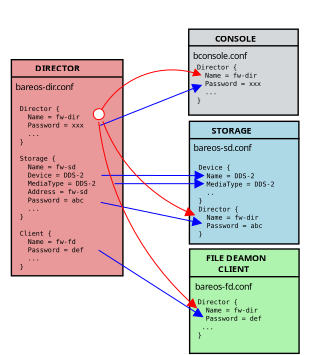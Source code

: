 <?xml version="1.0" encoding="UTF-8"?>
<dia:diagram xmlns:dia="http://www.lysator.liu.se/~alla/dia/">
  <dia:layer name="Background" visible="true">
    <dia:object type="Standard - Box" version="0" id="O0">
      <dia:attribute name="obj_pos">
        <dia:point val="13.915,18.065"/>
      </dia:attribute>
      <dia:attribute name="obj_bb">
        <dia:rectangle val="13.865,18.015;21.865,25.65"/>
      </dia:attribute>
      <dia:attribute name="elem_corner">
        <dia:point val="13.915,18.065"/>
      </dia:attribute>
      <dia:attribute name="elem_width">
        <dia:real val="7.9"/>
      </dia:attribute>
      <dia:attribute name="elem_height">
        <dia:real val="7.535"/>
      </dia:attribute>
      <dia:attribute name="inner_color">
        <dia:color val="#aef3ae"/>
      </dia:attribute>
      <dia:attribute name="show_background">
        <dia:boolean val="true"/>
      </dia:attribute>
    </dia:object>
    <dia:group>
      <dia:object type="Standard - Box" version="0" id="O1">
        <dia:attribute name="obj_pos">
          <dia:point val="13.9,8.85"/>
        </dia:attribute>
        <dia:attribute name="obj_bb">
          <dia:rectangle val="13.85,8.8;21.85,17.75"/>
        </dia:attribute>
        <dia:attribute name="elem_corner">
          <dia:point val="13.9,8.85"/>
        </dia:attribute>
        <dia:attribute name="elem_width">
          <dia:real val="7.9"/>
        </dia:attribute>
        <dia:attribute name="elem_height">
          <dia:real val="8.85"/>
        </dia:attribute>
        <dia:attribute name="inner_color">
          <dia:color val="#add8e6"/>
        </dia:attribute>
        <dia:attribute name="show_background">
          <dia:boolean val="true"/>
        </dia:attribute>
      </dia:object>
      <dia:object type="Standard - Text" version="0" id="O2">
        <dia:attribute name="obj_pos">
          <dia:point val="15.5,9.75"/>
        </dia:attribute>
        <dia:attribute name="obj_bb">
          <dia:rectangle val="15.5,9;19.65,10"/>
        </dia:attribute>
        <dia:attribute name="text">
          <dia:composite type="text">
            <dia:attribute name="string">
              <dia:string>#STORAGE #</dia:string>
            </dia:attribute>
            <dia:attribute name="font">
              <dia:font family="sans" style="80" name="Helvetica"/>
            </dia:attribute>
            <dia:attribute name="height">
              <dia:real val="0.8"/>
            </dia:attribute>
            <dia:attribute name="pos">
              <dia:point val="15.5,9.75"/>
            </dia:attribute>
            <dia:attribute name="color">
              <dia:color val="#000000"/>
            </dia:attribute>
            <dia:attribute name="alignment">
              <dia:enum val="0"/>
            </dia:attribute>
          </dia:composite>
        </dia:attribute>
      </dia:object>
      <dia:object type="Standard - Text" version="0" id="O3">
        <dia:attribute name="obj_pos">
          <dia:point val="14.2,11"/>
        </dia:attribute>
        <dia:attribute name="obj_bb">
          <dia:rectangle val="14.2,10.25;19.25,11.2"/>
        </dia:attribute>
        <dia:attribute name="text">
          <dia:composite type="text">
            <dia:attribute name="string">
              <dia:string>#bareos-sd.conf#</dia:string>
            </dia:attribute>
            <dia:attribute name="font">
              <dia:font family="sans" style="0" name="Helvetica"/>
            </dia:attribute>
            <dia:attribute name="height">
              <dia:real val="0.8"/>
            </dia:attribute>
            <dia:attribute name="pos">
              <dia:point val="14.2,11"/>
            </dia:attribute>
            <dia:attribute name="color">
              <dia:color val="#000000"/>
            </dia:attribute>
            <dia:attribute name="alignment">
              <dia:enum val="0"/>
            </dia:attribute>
          </dia:composite>
        </dia:attribute>
      </dia:object>
      <dia:object type="Standard - Line" version="0" id="O4">
        <dia:attribute name="obj_pos">
          <dia:point val="13.9,10.1"/>
        </dia:attribute>
        <dia:attribute name="obj_bb">
          <dia:rectangle val="13.85,10.05;21.9,10.15"/>
        </dia:attribute>
        <dia:attribute name="conn_endpoints">
          <dia:point val="13.9,10.1"/>
          <dia:point val="21.85,10.1"/>
        </dia:attribute>
        <dia:attribute name="numcp">
          <dia:int val="1"/>
        </dia:attribute>
      </dia:object>
      <dia:object type="Standard - Text" version="0" id="O5">
        <dia:attribute name="obj_pos">
          <dia:point val="14.55,12.35"/>
        </dia:attribute>
        <dia:attribute name="obj_bb">
          <dia:rectangle val="14.55,11.75;21.2,17.3"/>
        </dia:attribute>
        <dia:attribute name="text">
          <dia:composite type="text">
            <dia:attribute name="string">
              <dia:string>#Device {
  Name = DDS-2
  MediaType = DDS-2
  ..
}
Director {
  Name = fw-dir
  Password = abc
}#</dia:string>
            </dia:attribute>
            <dia:attribute name="font">
              <dia:font family="monospace" style="0" name="Courier"/>
            </dia:attribute>
            <dia:attribute name="height">
              <dia:real val="0.6"/>
            </dia:attribute>
            <dia:attribute name="pos">
              <dia:point val="14.55,12.35"/>
            </dia:attribute>
            <dia:attribute name="color">
              <dia:color val="#000000"/>
            </dia:attribute>
            <dia:attribute name="alignment">
              <dia:enum val="0"/>
            </dia:attribute>
          </dia:composite>
        </dia:attribute>
      </dia:object>
    </dia:group>
    <dia:group>
      <dia:object type="Standard - Box" version="0" id="O6">
        <dia:attribute name="obj_pos">
          <dia:point val="13.85,2.2"/>
        </dia:attribute>
        <dia:attribute name="obj_bb">
          <dia:rectangle val="13.8,2.15;21.8,8.45"/>
        </dia:attribute>
        <dia:attribute name="elem_corner">
          <dia:point val="13.85,2.2"/>
        </dia:attribute>
        <dia:attribute name="elem_width">
          <dia:real val="7.9"/>
        </dia:attribute>
        <dia:attribute name="elem_height">
          <dia:real val="6.2"/>
        </dia:attribute>
        <dia:attribute name="inner_color">
          <dia:color val="#d5d8da"/>
        </dia:attribute>
        <dia:attribute name="show_background">
          <dia:boolean val="true"/>
        </dia:attribute>
      </dia:object>
      <dia:object type="Standard - Text" version="0" id="O7">
        <dia:attribute name="obj_pos">
          <dia:point val="14.15,4.35"/>
        </dia:attribute>
        <dia:attribute name="obj_bb">
          <dia:rectangle val="14.15,3.6;18.95,4.55"/>
        </dia:attribute>
        <dia:attribute name="text">
          <dia:composite type="text">
            <dia:attribute name="string">
              <dia:string>#bconsole.conf#</dia:string>
            </dia:attribute>
            <dia:attribute name="font">
              <dia:font family="sans" style="0" name="Helvetica"/>
            </dia:attribute>
            <dia:attribute name="height">
              <dia:real val="0.8"/>
            </dia:attribute>
            <dia:attribute name="pos">
              <dia:point val="14.15,4.35"/>
            </dia:attribute>
            <dia:attribute name="color">
              <dia:color val="#000000"/>
            </dia:attribute>
            <dia:attribute name="alignment">
              <dia:enum val="0"/>
            </dia:attribute>
          </dia:composite>
        </dia:attribute>
      </dia:object>
      <dia:object type="Standard - Text" version="0" id="O8">
        <dia:attribute name="obj_pos">
          <dia:point val="15.75,3.1"/>
        </dia:attribute>
        <dia:attribute name="obj_bb">
          <dia:rectangle val="15.75,2.35;19.75,3.35"/>
        </dia:attribute>
        <dia:attribute name="text">
          <dia:composite type="text">
            <dia:attribute name="string">
              <dia:string>#CONSOLE#</dia:string>
            </dia:attribute>
            <dia:attribute name="font">
              <dia:font family="sans" style="80" name="Helvetica"/>
            </dia:attribute>
            <dia:attribute name="height">
              <dia:real val="0.8"/>
            </dia:attribute>
            <dia:attribute name="pos">
              <dia:point val="15.75,3.1"/>
            </dia:attribute>
            <dia:attribute name="color">
              <dia:color val="#000000"/>
            </dia:attribute>
            <dia:attribute name="alignment">
              <dia:enum val="0"/>
            </dia:attribute>
          </dia:composite>
        </dia:attribute>
      </dia:object>
      <dia:object type="Standard - Line" version="0" id="O9">
        <dia:attribute name="obj_pos">
          <dia:point val="13.8,3.4"/>
        </dia:attribute>
        <dia:attribute name="obj_bb">
          <dia:rectangle val="13.75,3.35;21.8,3.45"/>
        </dia:attribute>
        <dia:attribute name="conn_endpoints">
          <dia:point val="13.8,3.4"/>
          <dia:point val="21.75,3.4"/>
        </dia:attribute>
        <dia:attribute name="numcp">
          <dia:int val="1"/>
        </dia:attribute>
      </dia:object>
      <dia:object type="Standard - Text" version="0" id="O10">
        <dia:attribute name="obj_pos">
          <dia:point val="14.45,5.1"/>
        </dia:attribute>
        <dia:attribute name="obj_bb">
          <dia:rectangle val="14.45,4.5;20.05,7.65"/>
        </dia:attribute>
        <dia:attribute name="text">
          <dia:composite type="text">
            <dia:attribute name="string">
              <dia:string>#Director {
  Name = fw-dir
  Password = xxx
  ...
}#</dia:string>
            </dia:attribute>
            <dia:attribute name="font">
              <dia:font family="monospace" style="0" name="Courier"/>
            </dia:attribute>
            <dia:attribute name="height">
              <dia:real val="0.6"/>
            </dia:attribute>
            <dia:attribute name="pos">
              <dia:point val="14.45,5.1"/>
            </dia:attribute>
            <dia:attribute name="color">
              <dia:color val="#000000"/>
            </dia:attribute>
            <dia:attribute name="alignment">
              <dia:enum val="0"/>
            </dia:attribute>
          </dia:composite>
        </dia:attribute>
      </dia:object>
    </dia:group>
    <dia:object type="Standard - Text" version="0" id="O11">
      <dia:attribute name="obj_pos">
        <dia:point val="15.1,18.95"/>
      </dia:attribute>
      <dia:attribute name="obj_bb">
        <dia:rectangle val="15.1,18.2;20.6,20"/>
      </dia:attribute>
      <dia:attribute name="text">
        <dia:composite type="text">
          <dia:attribute name="string">
            <dia:string>#FILE DEAMON
      CLIENT#</dia:string>
          </dia:attribute>
          <dia:attribute name="font">
            <dia:font family="sans" style="80" name="Helvetica"/>
          </dia:attribute>
          <dia:attribute name="height">
            <dia:real val="0.8"/>
          </dia:attribute>
          <dia:attribute name="pos">
            <dia:point val="15.1,18.95"/>
          </dia:attribute>
          <dia:attribute name="color">
            <dia:color val="#000000"/>
          </dia:attribute>
          <dia:attribute name="alignment">
            <dia:enum val="0"/>
          </dia:attribute>
        </dia:composite>
      </dia:attribute>
    </dia:object>
    <dia:object type="Standard - Line" version="0" id="O12">
      <dia:attribute name="obj_pos">
        <dia:point val="13.865,20.065"/>
      </dia:attribute>
      <dia:attribute name="obj_bb">
        <dia:rectangle val="13.815,20.015;21.865,20.115"/>
      </dia:attribute>
      <dia:attribute name="conn_endpoints">
        <dia:point val="13.865,20.065"/>
        <dia:point val="21.815,20.065"/>
      </dia:attribute>
      <dia:attribute name="numcp">
        <dia:int val="1"/>
      </dia:attribute>
    </dia:object>
    <dia:object type="Standard - Text" version="0" id="O13">
      <dia:attribute name="obj_pos">
        <dia:point val="14.3,21"/>
      </dia:attribute>
      <dia:attribute name="obj_bb">
        <dia:rectangle val="14.3,20.25;19.15,21.2"/>
      </dia:attribute>
      <dia:attribute name="text">
        <dia:composite type="text">
          <dia:attribute name="string">
            <dia:string>#bareos-fd.conf#</dia:string>
          </dia:attribute>
          <dia:attribute name="font">
            <dia:font family="sans" style="0" name="Helvetica"/>
          </dia:attribute>
          <dia:attribute name="height">
            <dia:real val="0.8"/>
          </dia:attribute>
          <dia:attribute name="pos">
            <dia:point val="14.3,21"/>
          </dia:attribute>
          <dia:attribute name="color">
            <dia:color val="#000000"/>
          </dia:attribute>
          <dia:attribute name="alignment">
            <dia:enum val="0"/>
          </dia:attribute>
        </dia:composite>
      </dia:attribute>
    </dia:object>
    <dia:object type="Standard - Text" version="0" id="O14">
      <dia:attribute name="obj_pos">
        <dia:point val="15.35,22.65"/>
      </dia:attribute>
      <dia:attribute name="obj_bb">
        <dia:rectangle val="15.35,21.9;15.35,22.85"/>
      </dia:attribute>
      <dia:attribute name="text">
        <dia:composite type="text">
          <dia:attribute name="string">
            <dia:string>##</dia:string>
          </dia:attribute>
          <dia:attribute name="font">
            <dia:font family="sans" style="0" name="Helvetica"/>
          </dia:attribute>
          <dia:attribute name="height">
            <dia:real val="0.8"/>
          </dia:attribute>
          <dia:attribute name="pos">
            <dia:point val="15.35,22.65"/>
          </dia:attribute>
          <dia:attribute name="color">
            <dia:color val="#000000"/>
          </dia:attribute>
          <dia:attribute name="alignment">
            <dia:enum val="0"/>
          </dia:attribute>
        </dia:composite>
      </dia:attribute>
    </dia:object>
    <dia:object type="Standard - Text" version="0" id="O15">
      <dia:attribute name="obj_pos">
        <dia:point val="14.5,22.05"/>
      </dia:attribute>
      <dia:attribute name="obj_bb">
        <dia:rectangle val="14.5,21.45;20.1,24.6"/>
      </dia:attribute>
      <dia:attribute name="text">
        <dia:composite type="text">
          <dia:attribute name="string">
            <dia:string>#Director {
  Name = fw-dir
  Password = def
 ...
}#</dia:string>
          </dia:attribute>
          <dia:attribute name="font">
            <dia:font family="monospace" style="0" name="Courier"/>
          </dia:attribute>
          <dia:attribute name="height">
            <dia:real val="0.6"/>
          </dia:attribute>
          <dia:attribute name="pos">
            <dia:point val="14.5,22.05"/>
          </dia:attribute>
          <dia:attribute name="color">
            <dia:color val="#000000"/>
          </dia:attribute>
          <dia:attribute name="alignment">
            <dia:enum val="0"/>
          </dia:attribute>
        </dia:composite>
      </dia:attribute>
    </dia:object>
    <dia:group>
      <dia:object type="Standard - Box" version="0" id="O16">
        <dia:attribute name="obj_pos">
          <dia:point val="1.05,4.4"/>
        </dia:attribute>
        <dia:attribute name="obj_bb">
          <dia:rectangle val="1,4.35;9.15,20.05"/>
        </dia:attribute>
        <dia:attribute name="elem_corner">
          <dia:point val="1.05,4.4"/>
        </dia:attribute>
        <dia:attribute name="elem_width">
          <dia:real val="8.05"/>
        </dia:attribute>
        <dia:attribute name="elem_height">
          <dia:real val="15.6"/>
        </dia:attribute>
        <dia:attribute name="inner_color">
          <dia:color val="#e99999"/>
        </dia:attribute>
        <dia:attribute name="show_background">
          <dia:boolean val="true"/>
        </dia:attribute>
      </dia:object>
      <dia:object type="Standard - Text" version="0" id="O17">
        <dia:attribute name="obj_pos">
          <dia:point val="2.75,5.25"/>
        </dia:attribute>
        <dia:attribute name="obj_bb">
          <dia:rectangle val="2.75,4.5;7,5.5"/>
        </dia:attribute>
        <dia:attribute name="text">
          <dia:composite type="text">
            <dia:attribute name="string">
              <dia:string>#DIRECTOR#</dia:string>
            </dia:attribute>
            <dia:attribute name="font">
              <dia:font family="sans" style="80" name="Helvetica"/>
            </dia:attribute>
            <dia:attribute name="height">
              <dia:real val="0.8"/>
            </dia:attribute>
            <dia:attribute name="pos">
              <dia:point val="2.75,5.25"/>
            </dia:attribute>
            <dia:attribute name="color">
              <dia:color val="#000000"/>
            </dia:attribute>
            <dia:attribute name="alignment">
              <dia:enum val="0"/>
            </dia:attribute>
          </dia:composite>
        </dia:attribute>
      </dia:object>
      <dia:object type="Standard - Text" version="0" id="O18">
        <dia:attribute name="obj_pos">
          <dia:point val="1.35,6.6"/>
        </dia:attribute>
        <dia:attribute name="obj_bb">
          <dia:rectangle val="1.35,5.85;6.45,6.8"/>
        </dia:attribute>
        <dia:attribute name="text">
          <dia:composite type="text">
            <dia:attribute name="string">
              <dia:string>#bareos-dir.conf#</dia:string>
            </dia:attribute>
            <dia:attribute name="font">
              <dia:font family="sans" style="0" name="Helvetica"/>
            </dia:attribute>
            <dia:attribute name="height">
              <dia:real val="0.8"/>
            </dia:attribute>
            <dia:attribute name="pos">
              <dia:point val="1.35,6.6"/>
            </dia:attribute>
            <dia:attribute name="color">
              <dia:color val="#000000"/>
            </dia:attribute>
            <dia:attribute name="alignment">
              <dia:enum val="0"/>
            </dia:attribute>
          </dia:composite>
        </dia:attribute>
      </dia:object>
      <dia:object type="Standard - Text" version="0" id="O19">
        <dia:attribute name="obj_pos">
          <dia:point val="1.65,8.1"/>
        </dia:attribute>
        <dia:attribute name="obj_bb">
          <dia:rectangle val="1.65,7.481;8.319,20.288"/>
        </dia:attribute>
        <dia:attribute name="text">
          <dia:composite type="text">
            <dia:attribute name="string">
              <dia:string>#Director {
  Name = fw-dir
  Password = xxx
  ...
}

Storage {
  Name = fw-sd
  Device = DDS-2
  MediaType = DDS-2
  Address = fw-sd
  Password = abc
  ...
}

Client {
  Name = fw-fd
  Password = def
  ...
}
#</dia:string>
            </dia:attribute>
            <dia:attribute name="font">
              <dia:font family="monospace" style="0" name="Courier"/>
            </dia:attribute>
            <dia:attribute name="height">
              <dia:real val="0.6"/>
            </dia:attribute>
            <dia:attribute name="pos">
              <dia:point val="1.65,8.1"/>
            </dia:attribute>
            <dia:attribute name="color">
              <dia:color val="#000000"/>
            </dia:attribute>
            <dia:attribute name="alignment">
              <dia:enum val="0"/>
            </dia:attribute>
          </dia:composite>
        </dia:attribute>
      </dia:object>
      <dia:object type="Standard - Line" version="0" id="O20">
        <dia:attribute name="obj_pos">
          <dia:point val="1.1,5.65"/>
        </dia:attribute>
        <dia:attribute name="obj_bb">
          <dia:rectangle val="1.05,5.6;9.1,5.7"/>
        </dia:attribute>
        <dia:attribute name="conn_endpoints">
          <dia:point val="1.1,5.65"/>
          <dia:point val="9.05,5.65"/>
        </dia:attribute>
        <dia:attribute name="numcp">
          <dia:int val="1"/>
        </dia:attribute>
      </dia:object>
    </dia:group>
    <dia:object type="Standard - Line" version="0" id="O21">
      <dia:attribute name="obj_pos">
        <dia:point val="8.5,13.35"/>
      </dia:attribute>
      <dia:attribute name="obj_bb">
        <dia:rectangle val="8.5,12.75;14.9,13.95"/>
      </dia:attribute>
      <dia:attribute name="conn_endpoints">
        <dia:point val="8.5,13.35"/>
        <dia:point val="14.9,13.35"/>
      </dia:attribute>
      <dia:attribute name="numcp">
        <dia:int val="1"/>
      </dia:attribute>
      <dia:attribute name="line_color">
        <dia:color val="#0000ff"/>
      </dia:attribute>
      <dia:attribute name="line_width">
        <dia:real val="0"/>
      </dia:attribute>
      <dia:attribute name="end_arrow">
        <dia:enum val="3"/>
      </dia:attribute>
      <dia:attribute name="end_arrow_length">
        <dia:real val="0.6"/>
      </dia:attribute>
      <dia:attribute name="end_arrow_width">
        <dia:real val="0.6"/>
      </dia:attribute>
    </dia:object>
    <dia:object type="Standard - Line" version="0" id="O22">
      <dia:attribute name="obj_pos">
        <dia:point val="7.55,12.75"/>
      </dia:attribute>
      <dia:attribute name="obj_bb">
        <dia:rectangle val="7.55,12.165;14.916,13.365"/>
      </dia:attribute>
      <dia:attribute name="conn_endpoints">
        <dia:point val="7.55,12.75"/>
        <dia:point val="14.915,12.765"/>
      </dia:attribute>
      <dia:attribute name="numcp">
        <dia:int val="1"/>
      </dia:attribute>
      <dia:attribute name="line_color">
        <dia:color val="#0000ff"/>
      </dia:attribute>
      <dia:attribute name="line_width">
        <dia:real val="0"/>
      </dia:attribute>
      <dia:attribute name="end_arrow">
        <dia:enum val="3"/>
      </dia:attribute>
      <dia:attribute name="end_arrow_length">
        <dia:real val="0.6"/>
      </dia:attribute>
      <dia:attribute name="end_arrow_width">
        <dia:real val="0.6"/>
      </dia:attribute>
    </dia:object>
    <dia:object type="Standard - Line" version="0" id="O23">
      <dia:attribute name="obj_pos">
        <dia:point val="7.35,18.15"/>
      </dia:attribute>
      <dia:attribute name="obj_bb">
        <dia:rectangle val="7.35,18.15;15.173,23.455"/>
      </dia:attribute>
      <dia:attribute name="conn_endpoints">
        <dia:point val="7.35,18.15"/>
        <dia:point val="14.85,22.95"/>
      </dia:attribute>
      <dia:attribute name="numcp">
        <dia:int val="1"/>
      </dia:attribute>
      <dia:attribute name="line_color">
        <dia:color val="#0000ff"/>
      </dia:attribute>
      <dia:attribute name="line_width">
        <dia:real val="0"/>
      </dia:attribute>
      <dia:attribute name="end_arrow">
        <dia:enum val="3"/>
      </dia:attribute>
      <dia:attribute name="end_arrow_length">
        <dia:real val="0.6"/>
      </dia:attribute>
      <dia:attribute name="end_arrow_width">
        <dia:real val="0.6"/>
      </dia:attribute>
    </dia:object>
    <dia:object type="Standard - Line" version="0" id="O24">
      <dia:attribute name="obj_pos">
        <dia:point val="7.45,9.15"/>
      </dia:attribute>
      <dia:attribute name="obj_bb">
        <dia:rectangle val="7.45,5.692;14.972,9.15"/>
      </dia:attribute>
      <dia:attribute name="conn_endpoints">
        <dia:point val="7.45,9.15"/>
        <dia:point val="14.75,6.25"/>
      </dia:attribute>
      <dia:attribute name="numcp">
        <dia:int val="1"/>
      </dia:attribute>
      <dia:attribute name="line_color">
        <dia:color val="#0000ff"/>
      </dia:attribute>
      <dia:attribute name="line_width">
        <dia:real val="0"/>
      </dia:attribute>
      <dia:attribute name="end_arrow">
        <dia:enum val="3"/>
      </dia:attribute>
      <dia:attribute name="end_arrow_length">
        <dia:real val="0.6"/>
      </dia:attribute>
      <dia:attribute name="end_arrow_width">
        <dia:real val="0.6"/>
      </dia:attribute>
    </dia:object>
    <dia:object type="Standard - Line" version="0" id="O25">
      <dia:attribute name="obj_pos">
        <dia:point val="7.5,14.7"/>
      </dia:attribute>
      <dia:attribute name="obj_bb">
        <dia:rectangle val="7.5,14.7;14.872,16.788"/>
      </dia:attribute>
      <dia:attribute name="conn_endpoints">
        <dia:point val="7.5,14.7"/>
        <dia:point val="14.75,16.2"/>
      </dia:attribute>
      <dia:attribute name="numcp">
        <dia:int val="1"/>
      </dia:attribute>
      <dia:attribute name="line_color">
        <dia:color val="#0000ff"/>
      </dia:attribute>
      <dia:attribute name="line_width">
        <dia:real val="0"/>
      </dia:attribute>
      <dia:attribute name="end_arrow">
        <dia:enum val="3"/>
      </dia:attribute>
      <dia:attribute name="end_arrow_length">
        <dia:real val="0.6"/>
      </dia:attribute>
      <dia:attribute name="end_arrow_width">
        <dia:real val="0.6"/>
      </dia:attribute>
    </dia:object>
    <dia:object type="Standard - Arc" version="0" id="O26">
      <dia:attribute name="obj_pos">
        <dia:point val="7.2,8.7"/>
      </dia:attribute>
      <dia:attribute name="obj_bb">
        <dia:rectangle val="6.886,5.136;14.896,9.436"/>
      </dia:attribute>
      <dia:attribute name="conn_endpoints">
        <dia:point val="7.2,8.7"/>
        <dia:point val="14.7,5.5"/>
      </dia:attribute>
      <dia:attribute name="arc_color">
        <dia:color val="#ff0000"/>
      </dia:attribute>
      <dia:attribute name="curve_distance">
        <dia:real val="-1.617"/>
      </dia:attribute>
      <dia:attribute name="line_width">
        <dia:real val="0"/>
      </dia:attribute>
      <dia:attribute name="start_arrow">
        <dia:enum val="9"/>
      </dia:attribute>
      <dia:attribute name="start_arrow_length">
        <dia:real val="0.8"/>
      </dia:attribute>
      <dia:attribute name="start_arrow_width">
        <dia:real val="0.8"/>
      </dia:attribute>
      <dia:attribute name="end_arrow">
        <dia:enum val="3"/>
      </dia:attribute>
      <dia:attribute name="end_arrow_length">
        <dia:real val="0.5"/>
      </dia:attribute>
      <dia:attribute name="end_arrow_width">
        <dia:real val="0.5"/>
      </dia:attribute>
    </dia:object>
    <dia:object type="Standard - Arc" version="0" id="O27">
      <dia:attribute name="obj_pos">
        <dia:point val="7.65,8.85"/>
      </dia:attribute>
      <dia:attribute name="obj_bb">
        <dia:rectangle val="7.65,8.85;14.679,16.02"/>
      </dia:attribute>
      <dia:attribute name="conn_endpoints">
        <dia:point val="7.65,8.85"/>
        <dia:point val="14.25,15.6"/>
      </dia:attribute>
      <dia:attribute name="arc_color">
        <dia:color val="#ff0000"/>
      </dia:attribute>
      <dia:attribute name="curve_distance">
        <dia:real val="1"/>
      </dia:attribute>
      <dia:attribute name="line_width">
        <dia:real val="0"/>
      </dia:attribute>
      <dia:attribute name="end_arrow">
        <dia:enum val="3"/>
      </dia:attribute>
      <dia:attribute name="end_arrow_length">
        <dia:real val="0.6"/>
      </dia:attribute>
      <dia:attribute name="end_arrow_width">
        <dia:real val="0.6"/>
      </dia:attribute>
    </dia:object>
    <dia:object type="Standard - Arc" version="0" id="O28">
      <dia:attribute name="obj_pos">
        <dia:point val="7.35,8.9"/>
      </dia:attribute>
      <dia:attribute name="obj_bb">
        <dia:rectangle val="7.35,8.9;14.931,22.579"/>
      </dia:attribute>
      <dia:attribute name="conn_endpoints">
        <dia:point val="7.35,8.9"/>
        <dia:point val="14.4,22.3"/>
      </dia:attribute>
      <dia:attribute name="arc_color">
        <dia:color val="#ff0000"/>
      </dia:attribute>
      <dia:attribute name="curve_distance">
        <dia:real val="1.398"/>
      </dia:attribute>
      <dia:attribute name="line_width">
        <dia:real val="0"/>
      </dia:attribute>
      <dia:attribute name="end_arrow">
        <dia:enum val="3"/>
      </dia:attribute>
      <dia:attribute name="end_arrow_length">
        <dia:real val="0.6"/>
      </dia:attribute>
      <dia:attribute name="end_arrow_width">
        <dia:real val="0.6"/>
      </dia:attribute>
    </dia:object>
    <dia:object type="Standard - Text" version="0" id="O29">
      <dia:attribute name="obj_pos">
        <dia:point val="0.3,0.85"/>
      </dia:attribute>
      <dia:attribute name="obj_bb">
        <dia:rectangle val="0.3,0.077;0.522,1.095"/>
      </dia:attribute>
      <dia:attribute name="text">
        <dia:composite type="text">
          <dia:attribute name="string">
            <dia:string># #</dia:string>
          </dia:attribute>
          <dia:attribute name="font">
            <dia:font family="sans" style="0" name="Helvetica"/>
          </dia:attribute>
          <dia:attribute name="height">
            <dia:real val="0.8"/>
          </dia:attribute>
          <dia:attribute name="pos">
            <dia:point val="0.3,0.85"/>
          </dia:attribute>
          <dia:attribute name="color">
            <dia:color val="#000000"/>
          </dia:attribute>
          <dia:attribute name="alignment">
            <dia:enum val="0"/>
          </dia:attribute>
        </dia:composite>
      </dia:attribute>
    </dia:object>
    <dia:object type="Standard - Text" version="0" id="O30">
      <dia:attribute name="obj_pos">
        <dia:point val="22.3,1.05"/>
      </dia:attribute>
      <dia:attribute name="obj_bb">
        <dia:rectangle val="22.3,0.278;22.523,1.295"/>
      </dia:attribute>
      <dia:attribute name="text">
        <dia:composite type="text">
          <dia:attribute name="string">
            <dia:string># #</dia:string>
          </dia:attribute>
          <dia:attribute name="font">
            <dia:font family="sans" style="0" name="Helvetica"/>
          </dia:attribute>
          <dia:attribute name="height">
            <dia:real val="0.8"/>
          </dia:attribute>
          <dia:attribute name="pos">
            <dia:point val="22.3,1.05"/>
          </dia:attribute>
          <dia:attribute name="color">
            <dia:color val="#000000"/>
          </dia:attribute>
          <dia:attribute name="alignment">
            <dia:enum val="0"/>
          </dia:attribute>
        </dia:composite>
      </dia:attribute>
    </dia:object>
  </dia:layer>
</dia:diagram>
